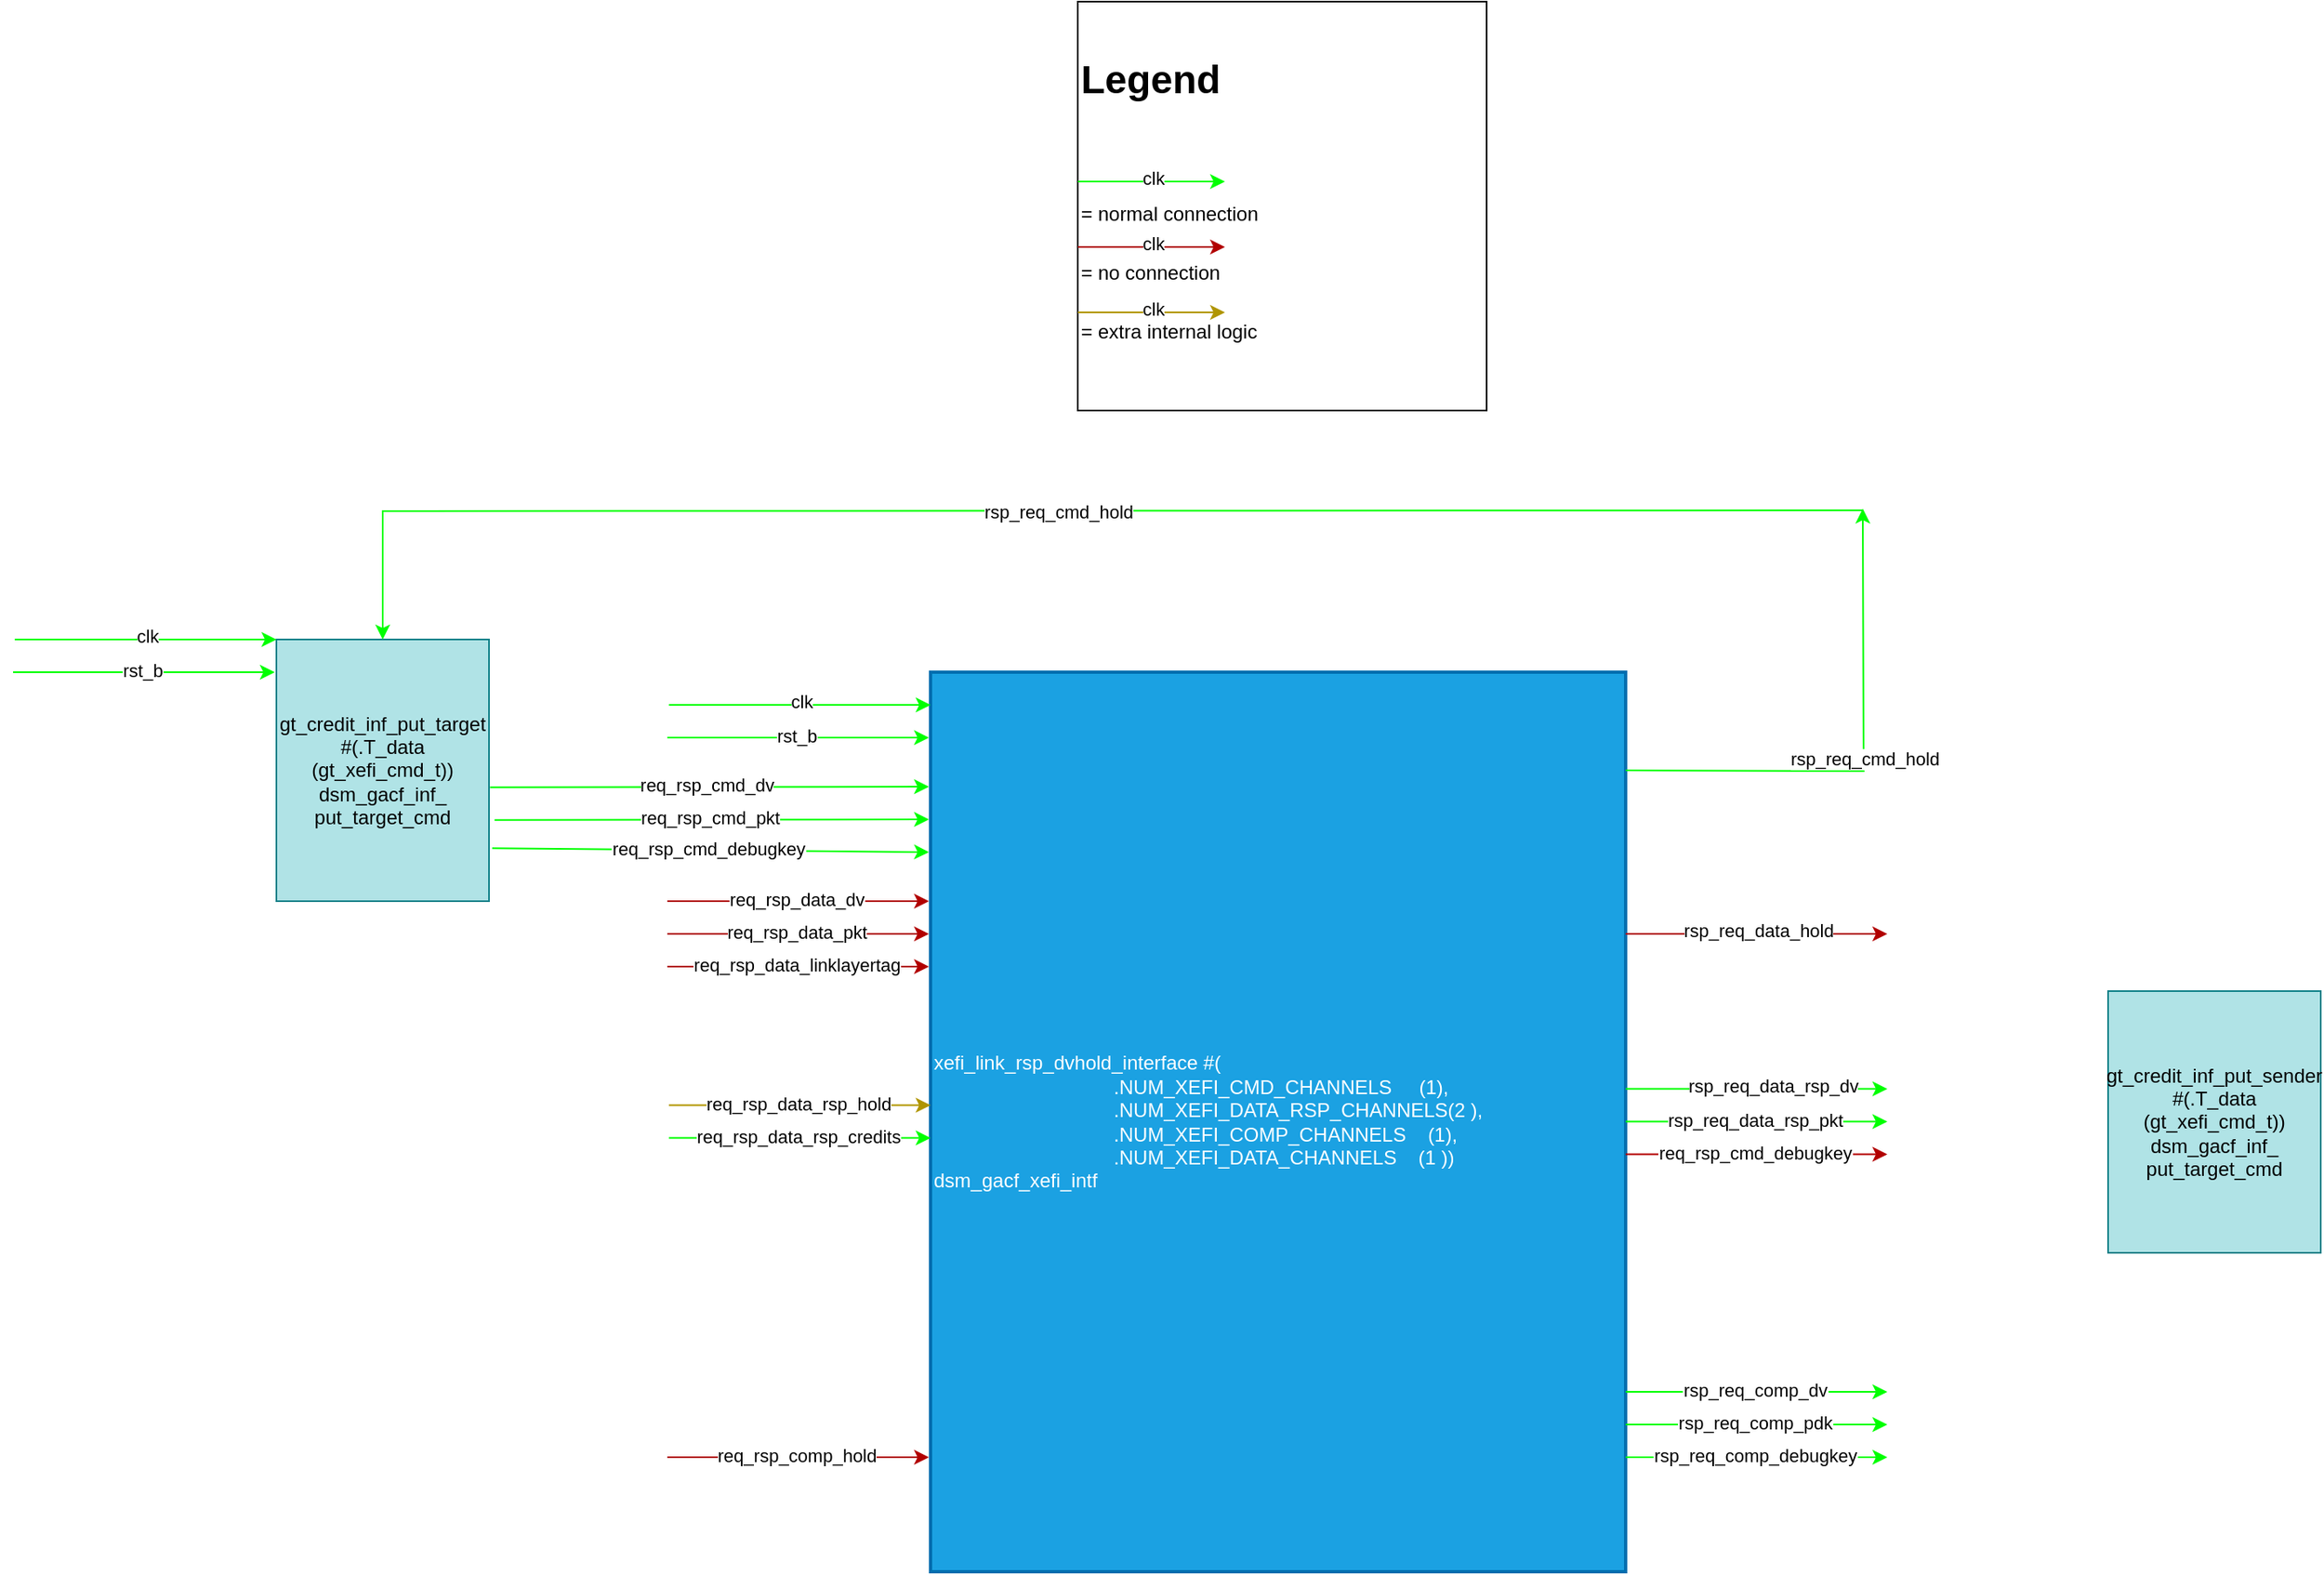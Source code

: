 <mxfile version="28.0.6">
  <diagram name="Page-1" id="ioRp4XjW2XV6dIwJ9LCr">
    <mxGraphModel dx="2916" dy="2211" grid="1" gridSize="10" guides="1" tooltips="1" connect="1" arrows="1" fold="1" page="1" pageScale="1" pageWidth="850" pageHeight="1100" math="0" shadow="0">
      <root>
        <mxCell id="0" />
        <mxCell id="1" parent="0" />
        <mxCell id="IIdC3HLPy3FbnqZgPG4K-2" value="&lt;div align=&quot;left&quot;&gt;xefi_link_rsp_dvhold_interface #(&lt;br&gt;&amp;nbsp; &amp;nbsp; &amp;nbsp; &amp;nbsp; &amp;nbsp; &amp;nbsp; &amp;nbsp; &amp;nbsp; &amp;nbsp; &amp;nbsp; &amp;nbsp; &amp;nbsp; &amp;nbsp; &amp;nbsp; &amp;nbsp; &amp;nbsp; &amp;nbsp;.NUM_XEFI_CMD_CHANNELS&amp;nbsp; &amp;nbsp; &amp;nbsp;(1),&lt;br&gt;&amp;nbsp; &amp;nbsp; &amp;nbsp; &amp;nbsp; &amp;nbsp; &amp;nbsp; &amp;nbsp; &amp;nbsp; &amp;nbsp; &amp;nbsp; &amp;nbsp; &amp;nbsp; &amp;nbsp; &amp;nbsp; &amp;nbsp; &amp;nbsp; &amp;nbsp;.NUM_XEFI_DATA_RSP_CHANNELS(2 ),&lt;br&gt;&amp;nbsp; &amp;nbsp; &amp;nbsp; &amp;nbsp; &amp;nbsp; &amp;nbsp; &amp;nbsp; &amp;nbsp; &amp;nbsp; &amp;nbsp; &amp;nbsp; &amp;nbsp; &amp;nbsp; &amp;nbsp; &amp;nbsp; &amp;nbsp; &amp;nbsp;.NUM_XEFI_COMP_CHANNELS&amp;nbsp; &amp;nbsp; (1),&lt;br&gt;&amp;nbsp; &amp;nbsp; &amp;nbsp; &amp;nbsp; &amp;nbsp; &amp;nbsp; &amp;nbsp; &amp;nbsp; &amp;nbsp; &amp;nbsp; &amp;nbsp; &amp;nbsp; &amp;nbsp; &amp;nbsp; &amp;nbsp; &amp;nbsp; &amp;nbsp;.NUM_XEFI_DATA_CHANNELS&amp;nbsp; &amp;nbsp; (1 ))&lt;br&gt;dsm_gacf_xefi_intf&lt;/div&gt;" style="rounded=0;whiteSpace=wrap;html=1;strokeWidth=2;fillColor=#1ba1e2;fontColor=#ffffff;strokeColor=#006EAF;align=left;" parent="1" vertex="1">
          <mxGeometry x="360" y="-80" width="425" height="550" as="geometry" />
        </mxCell>
        <mxCell id="IIdC3HLPy3FbnqZgPG4K-5" value="" style="endArrow=classic;html=1;rounded=0;strokeColor=light-dark(#00ff00, #ededed);" parent="1" edge="1">
          <mxGeometry width="50" height="50" relative="1" as="geometry">
            <mxPoint x="200" y="-60" as="sourcePoint" />
            <mxPoint x="360" y="-60" as="targetPoint" />
          </mxGeometry>
        </mxCell>
        <mxCell id="IIdC3HLPy3FbnqZgPG4K-6" value="&lt;div&gt;clk&lt;/div&gt;" style="edgeLabel;html=1;align=center;verticalAlign=middle;resizable=0;points=[];" parent="IIdC3HLPy3FbnqZgPG4K-5" vertex="1" connectable="0">
          <mxGeometry x="0.013" y="2" relative="1" as="geometry">
            <mxPoint as="offset" />
          </mxGeometry>
        </mxCell>
        <mxCell id="IIdC3HLPy3FbnqZgPG4K-7" value="" style="endArrow=classic;html=1;rounded=0;strokeColor=light-dark(#00ff00, #ededed);" parent="1" edge="1">
          <mxGeometry width="50" height="50" relative="1" as="geometry">
            <mxPoint x="199" y="-40" as="sourcePoint" />
            <mxPoint x="359" y="-40" as="targetPoint" />
          </mxGeometry>
        </mxCell>
        <mxCell id="IIdC3HLPy3FbnqZgPG4K-8" value="&lt;div&gt;clk&lt;/div&gt;" style="edgeLabel;html=1;align=center;verticalAlign=middle;resizable=0;points=[];" parent="IIdC3HLPy3FbnqZgPG4K-7" vertex="1" connectable="0">
          <mxGeometry x="0.013" y="2" relative="1" as="geometry">
            <mxPoint as="offset" />
          </mxGeometry>
        </mxCell>
        <mxCell id="IIdC3HLPy3FbnqZgPG4K-9" value="&lt;div&gt;rst_b&lt;/div&gt;" style="edgeLabel;html=1;align=center;verticalAlign=middle;resizable=0;points=[];" parent="IIdC3HLPy3FbnqZgPG4K-7" vertex="1" connectable="0">
          <mxGeometry x="-0.013" y="1" relative="1" as="geometry">
            <mxPoint as="offset" />
          </mxGeometry>
        </mxCell>
        <mxCell id="IIdC3HLPy3FbnqZgPG4K-10" value="" style="endArrow=classic;html=1;rounded=0;strokeColor=light-dark(#00ff00, #ededed);exitX=1.005;exitY=0.565;exitDx=0;exitDy=0;exitPerimeter=0;" parent="1" edge="1" source="IIdC3HLPy3FbnqZgPG4K-104">
          <mxGeometry width="50" height="50" relative="1" as="geometry">
            <mxPoint x="199" y="-10" as="sourcePoint" />
            <mxPoint x="359" y="-10" as="targetPoint" />
          </mxGeometry>
        </mxCell>
        <mxCell id="IIdC3HLPy3FbnqZgPG4K-11" value="&lt;div&gt;clk&lt;/div&gt;" style="edgeLabel;html=1;align=center;verticalAlign=middle;resizable=0;points=[];" parent="IIdC3HLPy3FbnqZgPG4K-10" vertex="1" connectable="0">
          <mxGeometry x="0.013" y="2" relative="1" as="geometry">
            <mxPoint as="offset" />
          </mxGeometry>
        </mxCell>
        <mxCell id="IIdC3HLPy3FbnqZgPG4K-12" value="&lt;div&gt;req_rsp_cmd_dv&lt;/div&gt;" style="edgeLabel;html=1;align=center;verticalAlign=middle;resizable=0;points=[];" parent="IIdC3HLPy3FbnqZgPG4K-10" vertex="1" connectable="0">
          <mxGeometry x="-0.013" y="1" relative="1" as="geometry">
            <mxPoint as="offset" />
          </mxGeometry>
        </mxCell>
        <mxCell id="IIdC3HLPy3FbnqZgPG4K-19" value="&lt;div&gt;&lt;br&gt;&lt;/div&gt;" style="edgeLabel;html=1;align=center;verticalAlign=middle;resizable=0;points=[];" parent="IIdC3HLPy3FbnqZgPG4K-10" vertex="1" connectable="0">
          <mxGeometry y="-1" relative="1" as="geometry">
            <mxPoint x="95" y="19" as="offset" />
          </mxGeometry>
        </mxCell>
        <mxCell id="IIdC3HLPy3FbnqZgPG4K-13" value="" style="endArrow=classic;html=1;rounded=0;strokeColor=light-dark(#00ff00, #ededed);exitX=1.026;exitY=0.69;exitDx=0;exitDy=0;exitPerimeter=0;" parent="1" edge="1" source="IIdC3HLPy3FbnqZgPG4K-104">
          <mxGeometry width="50" height="50" relative="1" as="geometry">
            <mxPoint x="199" y="10" as="sourcePoint" />
            <mxPoint x="359" y="10" as="targetPoint" />
          </mxGeometry>
        </mxCell>
        <mxCell id="IIdC3HLPy3FbnqZgPG4K-14" value="&lt;div&gt;clk&lt;/div&gt;" style="edgeLabel;html=1;align=center;verticalAlign=middle;resizable=0;points=[];" parent="IIdC3HLPy3FbnqZgPG4K-13" vertex="1" connectable="0">
          <mxGeometry x="0.013" y="2" relative="1" as="geometry">
            <mxPoint as="offset" />
          </mxGeometry>
        </mxCell>
        <mxCell id="IIdC3HLPy3FbnqZgPG4K-15" value="&lt;div&gt;req_rsp_cmd_pkt&lt;/div&gt;" style="edgeLabel;html=1;align=center;verticalAlign=middle;resizable=0;points=[];" parent="IIdC3HLPy3FbnqZgPG4K-13" vertex="1" connectable="0">
          <mxGeometry x="-0.013" y="1" relative="1" as="geometry">
            <mxPoint as="offset" />
          </mxGeometry>
        </mxCell>
        <mxCell id="IIdC3HLPy3FbnqZgPG4K-16" value="" style="endArrow=classic;html=1;rounded=0;strokeColor=light-dark(#00ff00, #ededed);exitX=1.015;exitY=0.798;exitDx=0;exitDy=0;exitPerimeter=0;" parent="1" edge="1" source="IIdC3HLPy3FbnqZgPG4K-104">
          <mxGeometry width="50" height="50" relative="1" as="geometry">
            <mxPoint x="199" y="30" as="sourcePoint" />
            <mxPoint x="359" y="30" as="targetPoint" />
          </mxGeometry>
        </mxCell>
        <mxCell id="IIdC3HLPy3FbnqZgPG4K-17" value="&lt;div&gt;clk&lt;/div&gt;" style="edgeLabel;html=1;align=center;verticalAlign=middle;resizable=0;points=[];" parent="IIdC3HLPy3FbnqZgPG4K-16" vertex="1" connectable="0">
          <mxGeometry x="0.013" y="2" relative="1" as="geometry">
            <mxPoint as="offset" />
          </mxGeometry>
        </mxCell>
        <mxCell id="IIdC3HLPy3FbnqZgPG4K-18" value="&lt;div&gt;req_rsp_cmd_debugkey&lt;/div&gt;" style="edgeLabel;html=1;align=center;verticalAlign=middle;resizable=0;points=[];" parent="IIdC3HLPy3FbnqZgPG4K-16" vertex="1" connectable="0">
          <mxGeometry x="-0.013" y="1" relative="1" as="geometry">
            <mxPoint as="offset" />
          </mxGeometry>
        </mxCell>
        <mxCell id="IIdC3HLPy3FbnqZgPG4K-22" value="" style="endArrow=classic;html=1;rounded=0;strokeColor=#B20000;fillColor=#e51400;" parent="1" edge="1">
          <mxGeometry width="50" height="50" relative="1" as="geometry">
            <mxPoint x="199" y="60" as="sourcePoint" />
            <mxPoint x="359" y="60" as="targetPoint" />
          </mxGeometry>
        </mxCell>
        <mxCell id="IIdC3HLPy3FbnqZgPG4K-23" value="&lt;div&gt;clk&lt;/div&gt;" style="edgeLabel;html=1;align=center;verticalAlign=middle;resizable=0;points=[];" parent="IIdC3HLPy3FbnqZgPG4K-22" vertex="1" connectable="0">
          <mxGeometry x="0.013" y="2" relative="1" as="geometry">
            <mxPoint as="offset" />
          </mxGeometry>
        </mxCell>
        <mxCell id="IIdC3HLPy3FbnqZgPG4K-24" value="&lt;div&gt;req_rsp_data_dv&lt;/div&gt;" style="edgeLabel;html=1;align=center;verticalAlign=middle;resizable=0;points=[];" parent="IIdC3HLPy3FbnqZgPG4K-22" vertex="1" connectable="0">
          <mxGeometry x="-0.013" y="1" relative="1" as="geometry">
            <mxPoint as="offset" />
          </mxGeometry>
        </mxCell>
        <mxCell id="IIdC3HLPy3FbnqZgPG4K-25" value="&lt;div&gt;&lt;br&gt;&lt;/div&gt;" style="edgeLabel;html=1;align=center;verticalAlign=middle;resizable=0;points=[];" parent="IIdC3HLPy3FbnqZgPG4K-22" vertex="1" connectable="0">
          <mxGeometry y="-1" relative="1" as="geometry">
            <mxPoint x="95" y="19" as="offset" />
          </mxGeometry>
        </mxCell>
        <mxCell id="IIdC3HLPy3FbnqZgPG4K-26" value="" style="endArrow=classic;html=1;rounded=0;strokeColor=#B20000;fillColor=#e51400;" parent="1" edge="1">
          <mxGeometry width="50" height="50" relative="1" as="geometry">
            <mxPoint x="199" y="80" as="sourcePoint" />
            <mxPoint x="359" y="80" as="targetPoint" />
          </mxGeometry>
        </mxCell>
        <mxCell id="IIdC3HLPy3FbnqZgPG4K-27" value="&lt;div&gt;clk&lt;/div&gt;" style="edgeLabel;html=1;align=center;verticalAlign=middle;resizable=0;points=[];" parent="IIdC3HLPy3FbnqZgPG4K-26" vertex="1" connectable="0">
          <mxGeometry x="0.013" y="2" relative="1" as="geometry">
            <mxPoint as="offset" />
          </mxGeometry>
        </mxCell>
        <mxCell id="IIdC3HLPy3FbnqZgPG4K-28" value="&lt;div&gt;req_rsp_data_pkt&lt;/div&gt;" style="edgeLabel;html=1;align=center;verticalAlign=middle;resizable=0;points=[];" parent="IIdC3HLPy3FbnqZgPG4K-26" vertex="1" connectable="0">
          <mxGeometry x="-0.013" y="1" relative="1" as="geometry">
            <mxPoint as="offset" />
          </mxGeometry>
        </mxCell>
        <mxCell id="IIdC3HLPy3FbnqZgPG4K-29" value="" style="endArrow=classic;html=1;rounded=0;fillColor=#e51400;strokeColor=#B20000;" parent="1" edge="1">
          <mxGeometry width="50" height="50" relative="1" as="geometry">
            <mxPoint x="199" y="100" as="sourcePoint" />
            <mxPoint x="359" y="100" as="targetPoint" />
          </mxGeometry>
        </mxCell>
        <mxCell id="IIdC3HLPy3FbnqZgPG4K-30" value="&lt;div&gt;clk&lt;/div&gt;" style="edgeLabel;html=1;align=center;verticalAlign=middle;resizable=0;points=[];" parent="IIdC3HLPy3FbnqZgPG4K-29" vertex="1" connectable="0">
          <mxGeometry x="0.013" y="2" relative="1" as="geometry">
            <mxPoint as="offset" />
          </mxGeometry>
        </mxCell>
        <mxCell id="IIdC3HLPy3FbnqZgPG4K-31" value="&lt;div&gt;req_rsp_data_linklayertag&lt;/div&gt;" style="edgeLabel;html=1;align=center;verticalAlign=middle;resizable=0;points=[];" parent="IIdC3HLPy3FbnqZgPG4K-29" vertex="1" connectable="0">
          <mxGeometry x="-0.013" y="1" relative="1" as="geometry">
            <mxPoint as="offset" />
          </mxGeometry>
        </mxCell>
        <mxCell id="IIdC3HLPy3FbnqZgPG4K-34" value="&lt;div style=&quot;line-height: 100%;&quot;&gt;&lt;h1 style=&quot;line-height: 100%;&quot; align=&quot;left&quot;&gt;Legend&lt;/h1&gt;&lt;div align=&quot;right&quot;&gt;&amp;nbsp; &amp;nbsp; &amp;nbsp; &amp;nbsp; &amp;nbsp; &amp;nbsp; &amp;nbsp;&lt;/div&gt;&lt;div align=&quot;right&quot;&gt;&lt;br&gt;&lt;/div&gt;&lt;div align=&quot;right&quot;&gt;&lt;br&gt;&lt;/div&gt;&lt;div align=&quot;right&quot;&gt;&lt;br&gt;&lt;/div&gt;&lt;div align=&quot;right&quot;&gt;= normal connection&lt;/div&gt;&lt;div&gt;&lt;br&gt;&lt;/div&gt;&lt;div&gt;&lt;br&gt;&lt;/div&gt;&lt;div&gt;= no connection&lt;/div&gt;&lt;div&gt;&lt;br&gt;&lt;/div&gt;&lt;div&gt;&lt;br&gt;&lt;/div&gt;&lt;div&gt;= extra internal logic&lt;/div&gt;&lt;div&gt;&lt;br&gt;&lt;/div&gt;&lt;div&gt;&lt;br&gt;&lt;/div&gt;&lt;/div&gt;" style="whiteSpace=wrap;html=1;aspect=fixed;align=left;" parent="1" vertex="1">
          <mxGeometry x="450" y="-490" width="250" height="250" as="geometry" />
        </mxCell>
        <mxCell id="IIdC3HLPy3FbnqZgPG4K-32" value="" style="endArrow=classic;html=1;rounded=0;strokeColor=light-dark(#00ff00, #ededed);" parent="1" edge="1">
          <mxGeometry width="50" height="50" relative="1" as="geometry">
            <mxPoint x="450" y="-380" as="sourcePoint" />
            <mxPoint x="540" y="-380" as="targetPoint" />
          </mxGeometry>
        </mxCell>
        <mxCell id="IIdC3HLPy3FbnqZgPG4K-33" value="&lt;div&gt;clk&lt;/div&gt;" style="edgeLabel;html=1;align=center;verticalAlign=middle;resizable=0;points=[];" parent="IIdC3HLPy3FbnqZgPG4K-32" vertex="1" connectable="0">
          <mxGeometry x="0.013" y="2" relative="1" as="geometry">
            <mxPoint as="offset" />
          </mxGeometry>
        </mxCell>
        <mxCell id="IIdC3HLPy3FbnqZgPG4K-35" value="" style="endArrow=classic;html=1;rounded=0;strokeColor=#B20000;fillColor=#e51400;" parent="1" edge="1">
          <mxGeometry width="50" height="50" relative="1" as="geometry">
            <mxPoint x="450" y="-340" as="sourcePoint" />
            <mxPoint x="540" y="-340" as="targetPoint" />
          </mxGeometry>
        </mxCell>
        <mxCell id="IIdC3HLPy3FbnqZgPG4K-36" value="&lt;div&gt;clk&lt;/div&gt;" style="edgeLabel;html=1;align=center;verticalAlign=middle;resizable=0;points=[];" parent="IIdC3HLPy3FbnqZgPG4K-35" vertex="1" connectable="0">
          <mxGeometry x="0.013" y="2" relative="1" as="geometry">
            <mxPoint as="offset" />
          </mxGeometry>
        </mxCell>
        <mxCell id="IIdC3HLPy3FbnqZgPG4K-37" value="" style="endArrow=classic;html=1;rounded=0;strokeColor=#B09500;fillColor=#e3c800;" parent="1" edge="1">
          <mxGeometry width="50" height="50" relative="1" as="geometry">
            <mxPoint x="450" y="-300" as="sourcePoint" />
            <mxPoint x="540" y="-300" as="targetPoint" />
          </mxGeometry>
        </mxCell>
        <mxCell id="IIdC3HLPy3FbnqZgPG4K-38" value="&lt;div&gt;clk&lt;/div&gt;" style="edgeLabel;html=1;align=center;verticalAlign=middle;resizable=0;points=[];" parent="IIdC3HLPy3FbnqZgPG4K-37" vertex="1" connectable="0">
          <mxGeometry x="0.013" y="2" relative="1" as="geometry">
            <mxPoint as="offset" />
          </mxGeometry>
        </mxCell>
        <mxCell id="IIdC3HLPy3FbnqZgPG4K-39" value="" style="endArrow=classic;html=1;rounded=0;fillColor=#e3c800;strokeColor=#B09500;" parent="1" edge="1">
          <mxGeometry width="50" height="50" relative="1" as="geometry">
            <mxPoint x="200" y="184.76" as="sourcePoint" />
            <mxPoint x="360" y="184.76" as="targetPoint" />
          </mxGeometry>
        </mxCell>
        <mxCell id="IIdC3HLPy3FbnqZgPG4K-40" value="&lt;div&gt;clk&lt;/div&gt;" style="edgeLabel;html=1;align=center;verticalAlign=middle;resizable=0;points=[];" parent="IIdC3HLPy3FbnqZgPG4K-39" vertex="1" connectable="0">
          <mxGeometry x="0.013" y="2" relative="1" as="geometry">
            <mxPoint as="offset" />
          </mxGeometry>
        </mxCell>
        <mxCell id="IIdC3HLPy3FbnqZgPG4K-41" value="&lt;div&gt;req_rsp_data_rsp_hold&lt;/div&gt;" style="edgeLabel;html=1;align=center;verticalAlign=middle;resizable=0;points=[];" parent="IIdC3HLPy3FbnqZgPG4K-39" vertex="1" connectable="0">
          <mxGeometry x="-0.013" y="1" relative="1" as="geometry">
            <mxPoint as="offset" />
          </mxGeometry>
        </mxCell>
        <mxCell id="IIdC3HLPy3FbnqZgPG4K-42" value="" style="endArrow=classic;html=1;rounded=0;fillColor=#e51400;strokeColor=#B20000;" parent="1" edge="1">
          <mxGeometry width="50" height="50" relative="1" as="geometry">
            <mxPoint x="199" y="400" as="sourcePoint" />
            <mxPoint x="359" y="400" as="targetPoint" />
          </mxGeometry>
        </mxCell>
        <mxCell id="IIdC3HLPy3FbnqZgPG4K-43" value="&lt;div&gt;clk&lt;/div&gt;" style="edgeLabel;html=1;align=center;verticalAlign=middle;resizable=0;points=[];" parent="IIdC3HLPy3FbnqZgPG4K-42" vertex="1" connectable="0">
          <mxGeometry x="0.013" y="2" relative="1" as="geometry">
            <mxPoint as="offset" />
          </mxGeometry>
        </mxCell>
        <mxCell id="IIdC3HLPy3FbnqZgPG4K-44" value="&lt;div&gt;req_rsp_comp_hold&lt;/div&gt;" style="edgeLabel;html=1;align=center;verticalAlign=middle;resizable=0;points=[];" parent="IIdC3HLPy3FbnqZgPG4K-42" vertex="1" connectable="0">
          <mxGeometry x="-0.013" y="1" relative="1" as="geometry">
            <mxPoint as="offset" />
          </mxGeometry>
        </mxCell>
        <mxCell id="IIdC3HLPy3FbnqZgPG4K-45" value="" style="endArrow=classic;html=1;rounded=0;fillColor=#e51400;strokeColor=light-dark(#00ff00, #ffacac);" parent="1" edge="1">
          <mxGeometry width="50" height="50" relative="1" as="geometry">
            <mxPoint x="200" y="204.76" as="sourcePoint" />
            <mxPoint x="360" y="204.76" as="targetPoint" />
          </mxGeometry>
        </mxCell>
        <mxCell id="IIdC3HLPy3FbnqZgPG4K-46" value="&lt;div&gt;clk&lt;/div&gt;" style="edgeLabel;html=1;align=center;verticalAlign=middle;resizable=0;points=[];" parent="IIdC3HLPy3FbnqZgPG4K-45" vertex="1" connectable="0">
          <mxGeometry x="0.013" y="2" relative="1" as="geometry">
            <mxPoint as="offset" />
          </mxGeometry>
        </mxCell>
        <mxCell id="IIdC3HLPy3FbnqZgPG4K-47" value="&lt;div&gt;req_rsp_data_rsp_credits&lt;/div&gt;" style="edgeLabel;html=1;align=center;verticalAlign=middle;resizable=0;points=[];" parent="IIdC3HLPy3FbnqZgPG4K-45" vertex="1" connectable="0">
          <mxGeometry x="-0.013" y="1" relative="1" as="geometry">
            <mxPoint as="offset" />
          </mxGeometry>
        </mxCell>
        <mxCell id="IIdC3HLPy3FbnqZgPG4K-62" value="" style="endArrow=classic;html=1;rounded=0;strokeColor=#B20000;fillColor=#e51400;" parent="1" edge="1">
          <mxGeometry width="50" height="50" relative="1" as="geometry">
            <mxPoint x="785" y="80" as="sourcePoint" />
            <mxPoint x="945" y="80" as="targetPoint" />
          </mxGeometry>
        </mxCell>
        <mxCell id="IIdC3HLPy3FbnqZgPG4K-63" value="&lt;div&gt;rsp_req_data_hold&lt;/div&gt;" style="edgeLabel;html=1;align=center;verticalAlign=middle;resizable=0;points=[];" parent="IIdC3HLPy3FbnqZgPG4K-62" vertex="1" connectable="0">
          <mxGeometry x="0.013" y="2" relative="1" as="geometry">
            <mxPoint as="offset" />
          </mxGeometry>
        </mxCell>
        <mxCell id="IIdC3HLPy3FbnqZgPG4K-64" value="&lt;div&gt;&lt;br&gt;&lt;/div&gt;" style="edgeLabel;html=1;align=center;verticalAlign=middle;resizable=0;points=[];" parent="IIdC3HLPy3FbnqZgPG4K-62" vertex="1" connectable="0">
          <mxGeometry x="-0.013" y="1" relative="1" as="geometry">
            <mxPoint as="offset" />
          </mxGeometry>
        </mxCell>
        <mxCell id="IIdC3HLPy3FbnqZgPG4K-65" value="&lt;div&gt;&lt;br&gt;&lt;/div&gt;" style="edgeLabel;html=1;align=center;verticalAlign=middle;resizable=0;points=[];" parent="IIdC3HLPy3FbnqZgPG4K-62" vertex="1" connectable="0">
          <mxGeometry y="-1" relative="1" as="geometry">
            <mxPoint x="95" y="19" as="offset" />
          </mxGeometry>
        </mxCell>
        <mxCell id="IIdC3HLPy3FbnqZgPG4K-75" value="" style="endArrow=classic;html=1;rounded=0;fillColor=#e51400;strokeColor=light-dark(#00ff00, #ffacac);" parent="1" edge="1">
          <mxGeometry width="50" height="50" relative="1" as="geometry">
            <mxPoint x="785" y="400" as="sourcePoint" />
            <mxPoint x="945" y="400" as="targetPoint" />
          </mxGeometry>
        </mxCell>
        <mxCell id="IIdC3HLPy3FbnqZgPG4K-76" value="&lt;div&gt;clk&lt;/div&gt;" style="edgeLabel;html=1;align=center;verticalAlign=middle;resizable=0;points=[];" parent="IIdC3HLPy3FbnqZgPG4K-75" vertex="1" connectable="0">
          <mxGeometry x="0.013" y="2" relative="1" as="geometry">
            <mxPoint as="offset" />
          </mxGeometry>
        </mxCell>
        <mxCell id="IIdC3HLPy3FbnqZgPG4K-77" value="&lt;div&gt;rsp_req_comp_debugkey&lt;/div&gt;" style="edgeLabel;html=1;align=center;verticalAlign=middle;resizable=0;points=[];" parent="IIdC3HLPy3FbnqZgPG4K-75" vertex="1" connectable="0">
          <mxGeometry x="-0.013" y="1" relative="1" as="geometry">
            <mxPoint as="offset" />
          </mxGeometry>
        </mxCell>
        <mxCell id="IIdC3HLPy3FbnqZgPG4K-88" value="" style="endArrow=classic;html=1;rounded=0;strokeColor=light-dark(#00ff00, #ededed);" parent="1" edge="1">
          <mxGeometry width="50" height="50" relative="1" as="geometry">
            <mxPoint x="785" y="174.76" as="sourcePoint" />
            <mxPoint x="945" y="174.76" as="targetPoint" />
          </mxGeometry>
        </mxCell>
        <mxCell id="IIdC3HLPy3FbnqZgPG4K-89" value="rsp_req_data_rsp_dv" style="edgeLabel;html=1;align=center;verticalAlign=middle;resizable=0;points=[];" parent="IIdC3HLPy3FbnqZgPG4K-88" vertex="1" connectable="0">
          <mxGeometry x="0.013" y="2" relative="1" as="geometry">
            <mxPoint x="9" as="offset" />
          </mxGeometry>
        </mxCell>
        <mxCell id="IIdC3HLPy3FbnqZgPG4K-90" value="&lt;div&gt;&lt;br&gt;&lt;/div&gt;" style="edgeLabel;html=1;align=center;verticalAlign=middle;resizable=0;points=[];" parent="IIdC3HLPy3FbnqZgPG4K-88" vertex="1" connectable="0">
          <mxGeometry y="-1" relative="1" as="geometry">
            <mxPoint x="95" y="19" as="offset" />
          </mxGeometry>
        </mxCell>
        <mxCell id="IIdC3HLPy3FbnqZgPG4K-91" value="" style="endArrow=classic;html=1;rounded=0;strokeColor=light-dark(#00ff00, #ededed);" parent="1" edge="1">
          <mxGeometry width="50" height="50" relative="1" as="geometry">
            <mxPoint x="785" y="194.76" as="sourcePoint" />
            <mxPoint x="945" y="194.76" as="targetPoint" />
          </mxGeometry>
        </mxCell>
        <mxCell id="IIdC3HLPy3FbnqZgPG4K-92" value="&lt;div&gt;clk&lt;/div&gt;" style="edgeLabel;html=1;align=center;verticalAlign=middle;resizable=0;points=[];" parent="IIdC3HLPy3FbnqZgPG4K-91" vertex="1" connectable="0">
          <mxGeometry x="0.013" y="2" relative="1" as="geometry">
            <mxPoint as="offset" />
          </mxGeometry>
        </mxCell>
        <mxCell id="IIdC3HLPy3FbnqZgPG4K-93" value="rsp_req_data_rsp_pkt" style="edgeLabel;html=1;align=center;verticalAlign=middle;resizable=0;points=[];" parent="IIdC3HLPy3FbnqZgPG4K-91" vertex="1" connectable="0">
          <mxGeometry x="-0.013" y="1" relative="1" as="geometry">
            <mxPoint as="offset" />
          </mxGeometry>
        </mxCell>
        <mxCell id="IIdC3HLPy3FbnqZgPG4K-94" value="" style="endArrow=classic;html=1;rounded=0;strokeColor=#B20000;fillColor=#e51400;" parent="1" edge="1">
          <mxGeometry width="50" height="50" relative="1" as="geometry">
            <mxPoint x="785" y="214.76" as="sourcePoint" />
            <mxPoint x="945" y="214.76" as="targetPoint" />
          </mxGeometry>
        </mxCell>
        <mxCell id="IIdC3HLPy3FbnqZgPG4K-95" value="&lt;div&gt;clk&lt;/div&gt;" style="edgeLabel;html=1;align=center;verticalAlign=middle;resizable=0;points=[];" parent="IIdC3HLPy3FbnqZgPG4K-94" vertex="1" connectable="0">
          <mxGeometry x="0.013" y="2" relative="1" as="geometry">
            <mxPoint as="offset" />
          </mxGeometry>
        </mxCell>
        <mxCell id="IIdC3HLPy3FbnqZgPG4K-96" value="&lt;div&gt;req_rsp_cmd_debugkey&lt;/div&gt;" style="edgeLabel;html=1;align=center;verticalAlign=middle;resizable=0;points=[];" parent="IIdC3HLPy3FbnqZgPG4K-94" vertex="1" connectable="0">
          <mxGeometry x="-0.013" y="1" relative="1" as="geometry">
            <mxPoint as="offset" />
          </mxGeometry>
        </mxCell>
        <mxCell id="IIdC3HLPy3FbnqZgPG4K-97" value="&lt;div&gt;&lt;br&gt;&lt;/div&gt;" style="edgeLabel;html=1;align=center;verticalAlign=middle;resizable=0;points=[];" parent="1" vertex="1" connectable="0">
          <mxGeometry x="960" y="360" as="geometry" />
        </mxCell>
        <mxCell id="IIdC3HLPy3FbnqZgPG4K-98" value="" style="endArrow=classic;html=1;rounded=0;strokeColor=light-dark(#00ff00, #ededed);" parent="1" edge="1">
          <mxGeometry width="50" height="50" relative="1" as="geometry">
            <mxPoint x="785" y="360" as="sourcePoint" />
            <mxPoint x="945" y="360" as="targetPoint" />
          </mxGeometry>
        </mxCell>
        <mxCell id="IIdC3HLPy3FbnqZgPG4K-99" value="&lt;div&gt;clk&lt;/div&gt;" style="edgeLabel;html=1;align=center;verticalAlign=middle;resizable=0;points=[];" parent="IIdC3HLPy3FbnqZgPG4K-98" vertex="1" connectable="0">
          <mxGeometry x="0.013" y="2" relative="1" as="geometry">
            <mxPoint as="offset" />
          </mxGeometry>
        </mxCell>
        <mxCell id="IIdC3HLPy3FbnqZgPG4K-100" value="&lt;div&gt;rsp_req_comp_dv&lt;/div&gt;" style="edgeLabel;html=1;align=center;verticalAlign=middle;resizable=0;points=[];" parent="IIdC3HLPy3FbnqZgPG4K-98" vertex="1" connectable="0">
          <mxGeometry x="-0.013" y="1" relative="1" as="geometry">
            <mxPoint as="offset" />
          </mxGeometry>
        </mxCell>
        <mxCell id="IIdC3HLPy3FbnqZgPG4K-101" value="" style="endArrow=classic;html=1;rounded=0;strokeColor=light-dark(#00ff00, #ededed);" parent="1" edge="1">
          <mxGeometry width="50" height="50" relative="1" as="geometry">
            <mxPoint x="785" y="380" as="sourcePoint" />
            <mxPoint x="945" y="380" as="targetPoint" />
          </mxGeometry>
        </mxCell>
        <mxCell id="IIdC3HLPy3FbnqZgPG4K-102" value="&lt;div&gt;clk&lt;/div&gt;" style="edgeLabel;html=1;align=center;verticalAlign=middle;resizable=0;points=[];" parent="IIdC3HLPy3FbnqZgPG4K-101" vertex="1" connectable="0">
          <mxGeometry x="0.013" y="2" relative="1" as="geometry">
            <mxPoint as="offset" />
          </mxGeometry>
        </mxCell>
        <mxCell id="IIdC3HLPy3FbnqZgPG4K-103" value="&lt;div&gt;rsp_req_comp_pdk&lt;/div&gt;" style="edgeLabel;html=1;align=center;verticalAlign=middle;resizable=0;points=[];" parent="IIdC3HLPy3FbnqZgPG4K-101" vertex="1" connectable="0">
          <mxGeometry x="-0.013" y="1" relative="1" as="geometry">
            <mxPoint as="offset" />
          </mxGeometry>
        </mxCell>
        <mxCell id="IIdC3HLPy3FbnqZgPG4K-104" value="&lt;div&gt;&lt;span style=&quot;text-align: left;&quot;&gt;gt_credit_inf_put_target #(.T_data (gt_xefi_cmd_t))&lt;/span&gt;&lt;/div&gt;&lt;div&gt;&lt;span style=&quot;text-align: left;&quot;&gt;dsm_gacf_inf_&lt;/span&gt;&lt;/div&gt;&lt;div&gt;&lt;span style=&quot;text-align: left;&quot;&gt;put_target_cmd&lt;/span&gt;&lt;/div&gt;" style="rounded=0;whiteSpace=wrap;html=1;fillColor=#b0e3e6;strokeColor=#0e8088;" parent="1" vertex="1">
          <mxGeometry x="-40" y="-100" width="130" height="160" as="geometry" />
        </mxCell>
        <mxCell id="IIdC3HLPy3FbnqZgPG4K-105" value="" style="endArrow=classic;html=1;rounded=0;strokeColor=light-dark(#00ff00, #ededed);" parent="1" edge="1">
          <mxGeometry width="50" height="50" relative="1" as="geometry">
            <mxPoint x="-200" y="-100" as="sourcePoint" />
            <mxPoint x="-40" y="-100" as="targetPoint" />
          </mxGeometry>
        </mxCell>
        <mxCell id="IIdC3HLPy3FbnqZgPG4K-106" value="&lt;div&gt;clk&lt;/div&gt;" style="edgeLabel;html=1;align=center;verticalAlign=middle;resizable=0;points=[];" parent="IIdC3HLPy3FbnqZgPG4K-105" vertex="1" connectable="0">
          <mxGeometry x="0.013" y="2" relative="1" as="geometry">
            <mxPoint as="offset" />
          </mxGeometry>
        </mxCell>
        <mxCell id="IIdC3HLPy3FbnqZgPG4K-107" value="" style="endArrow=classic;html=1;rounded=0;strokeColor=light-dark(#00ff00, #ededed);" parent="1" edge="1">
          <mxGeometry width="50" height="50" relative="1" as="geometry">
            <mxPoint x="-201" y="-80" as="sourcePoint" />
            <mxPoint x="-41" y="-80" as="targetPoint" />
          </mxGeometry>
        </mxCell>
        <mxCell id="IIdC3HLPy3FbnqZgPG4K-108" value="&lt;div&gt;clk&lt;/div&gt;" style="edgeLabel;html=1;align=center;verticalAlign=middle;resizable=0;points=[];" parent="IIdC3HLPy3FbnqZgPG4K-107" vertex="1" connectable="0">
          <mxGeometry x="0.013" y="2" relative="1" as="geometry">
            <mxPoint as="offset" />
          </mxGeometry>
        </mxCell>
        <mxCell id="IIdC3HLPy3FbnqZgPG4K-109" value="&lt;div&gt;rst_b&lt;/div&gt;" style="edgeLabel;html=1;align=center;verticalAlign=middle;resizable=0;points=[];" parent="IIdC3HLPy3FbnqZgPG4K-107" vertex="1" connectable="0">
          <mxGeometry x="-0.013" y="1" relative="1" as="geometry">
            <mxPoint as="offset" />
          </mxGeometry>
        </mxCell>
        <mxCell id="cW7wmebTphSwqiHUDdLL-1" value="" style="endArrow=classic;html=1;rounded=0;edgeStyle=orthogonalEdgeStyle;strokeColor=light-dark(#00ff00, #ededed);" edge="1" parent="1">
          <mxGeometry relative="1" as="geometry">
            <mxPoint x="785" y="-20" as="sourcePoint" />
            <mxPoint x="930" y="-180" as="targetPoint" />
          </mxGeometry>
        </mxCell>
        <mxCell id="cW7wmebTphSwqiHUDdLL-2" value="rsp_req_cmd_hold" style="edgeLabel;resizable=0;html=1;;align=center;verticalAlign=middle;" connectable="0" vertex="1" parent="cW7wmebTphSwqiHUDdLL-1">
          <mxGeometry relative="1" as="geometry" />
        </mxCell>
        <mxCell id="cW7wmebTphSwqiHUDdLL-3" value="" style="endArrow=classic;html=1;rounded=0;edgeStyle=orthogonalEdgeStyle;entryX=0.5;entryY=0;entryDx=0;entryDy=0;strokeColor=light-dark(#00ff00, #ededed);" edge="1" parent="1" target="IIdC3HLPy3FbnqZgPG4K-104">
          <mxGeometry relative="1" as="geometry">
            <mxPoint x="930" y="-179" as="sourcePoint" />
            <mxPoint x="200" y="60" as="targetPoint" />
          </mxGeometry>
        </mxCell>
        <mxCell id="cW7wmebTphSwqiHUDdLL-4" value="rsp_req_cmd_hold" style="edgeLabel;resizable=0;html=1;;align=center;verticalAlign=middle;" connectable="0" vertex="1" parent="cW7wmebTphSwqiHUDdLL-3">
          <mxGeometry relative="1" as="geometry" />
        </mxCell>
        <mxCell id="cW7wmebTphSwqiHUDdLL-5" value="&lt;div&gt;&lt;span style=&quot;text-align: left;&quot;&gt;gt_credit_inf_put_sender #(.T_data (gt_xefi_cmd_t))&lt;/span&gt;&lt;/div&gt;&lt;div&gt;&lt;span style=&quot;text-align: left;&quot;&gt;dsm_gacf_inf_&lt;/span&gt;&lt;/div&gt;&lt;div&gt;&lt;span style=&quot;text-align: left;&quot;&gt;put_target_cmd&lt;/span&gt;&lt;/div&gt;" style="rounded=0;whiteSpace=wrap;html=1;fillColor=#b0e3e6;strokeColor=#0e8088;" vertex="1" parent="1">
          <mxGeometry x="1080" y="115" width="130" height="160" as="geometry" />
        </mxCell>
      </root>
    </mxGraphModel>
  </diagram>
</mxfile>
